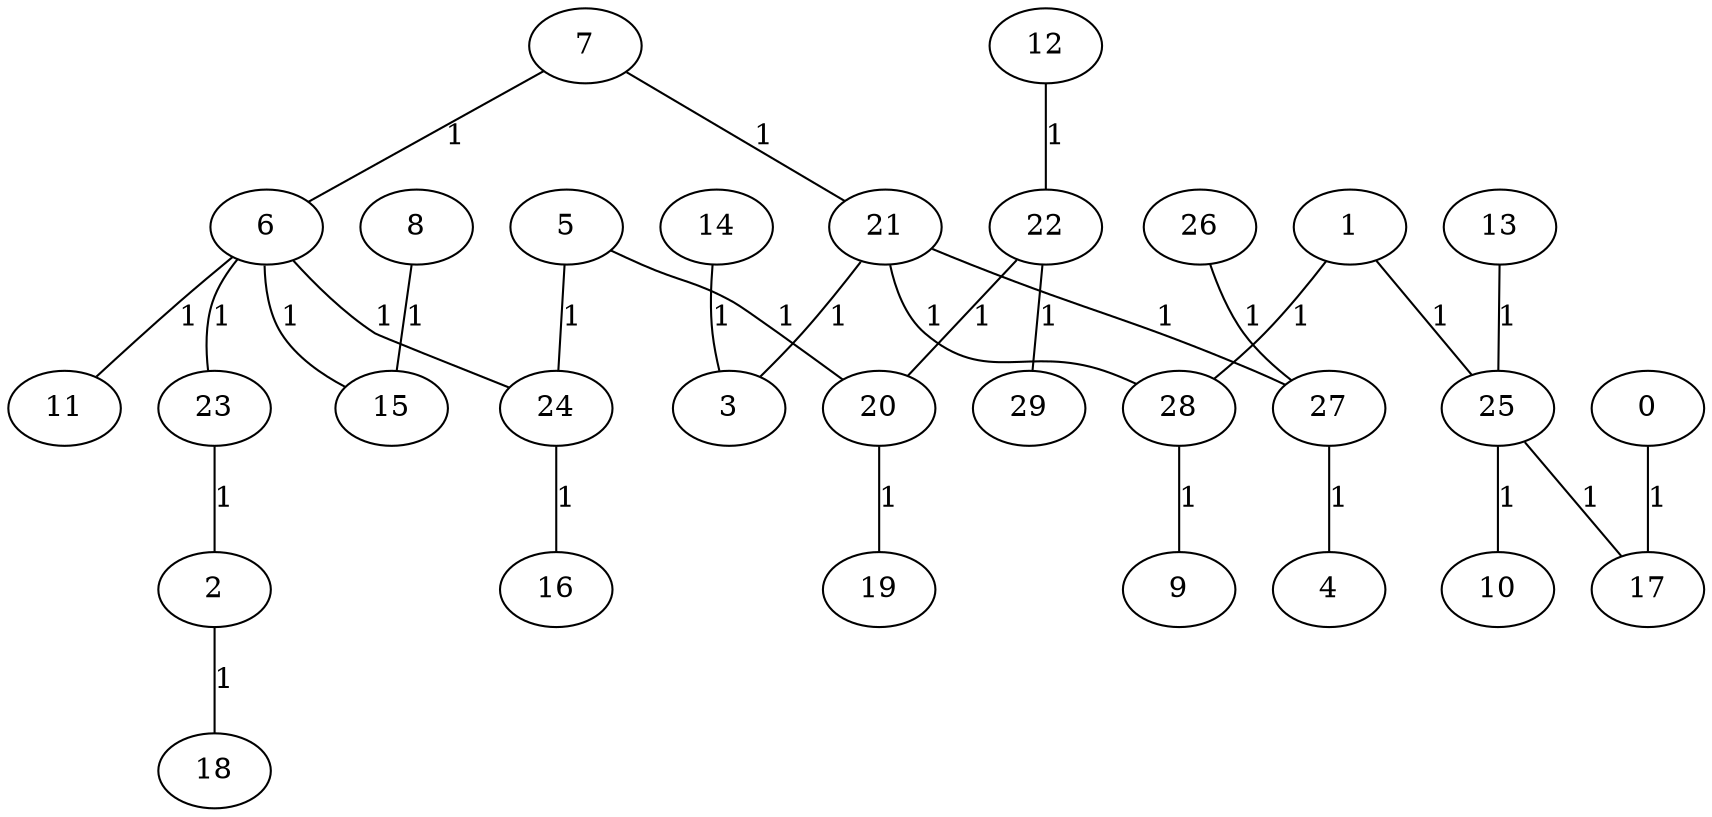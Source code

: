 graph{
   5;
   13;
   14;
   21;
   22;
   3;
   6;
   10;
   29;
   24;
   4;
   7;
   26;
   8;
   18;
   11;
   16;
   27;
   9;
   12;
   28;
   0;
   17;
   2;
   1;
   23;
   20;
   19;
   25;
   15;
   6 -- 15 [label="1"];
   22 -- 20 [label="1"];
   21 -- 3 [label="1"];
   13 -- 25 [label="1"];
   6 -- 23 [label="1"];
   5 -- 20 [label="1"];
   22 -- 29 [label="1"];
   25 -- 10 [label="1"];
   26 -- 27 [label="1"];
   8 -- 15 [label="1"];
   27 -- 4 [label="1"];
   24 -- 16 [label="1"];
   5 -- 24 [label="1"];
   25 -- 17 [label="1"];
   7 -- 21 [label="1"];
   7 -- 6 [label="1"];
   0 -- 17 [label="1"];
   2 -- 18 [label="1"];
   21 -- 27 [label="1"];
   12 -- 22 [label="1"];
   6 -- 11 [label="1"];
   28 -- 9 [label="1"];
   21 -- 28 [label="1"];
   1 -- 25 [label="1"];
   1 -- 28 [label="1"];
   23 -- 2 [label="1"];
   14 -- 3 [label="1"];
   6 -- 24 [label="1"];
   20 -- 19 [label="1"];
}